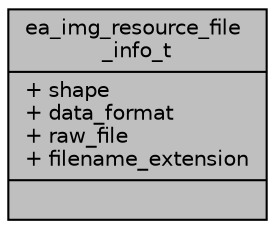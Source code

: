 digraph "ea_img_resource_file_info_t"
{
 // INTERACTIVE_SVG=YES
 // LATEX_PDF_SIZE
  bgcolor="transparent";
  edge [fontname="Helvetica",fontsize="10",labelfontname="Helvetica",labelfontsize="10"];
  node [fontname="Helvetica",fontsize="10",shape=record];
  Node1 [label="{ea_img_resource_file\l_info_t\n|+ shape\l+ data_format\l+ raw_file\l+ filename_extension\l|}",height=0.2,width=0.4,color="black", fillcolor="grey75", style="filled", fontcolor="black",tooltip=" "];
}
